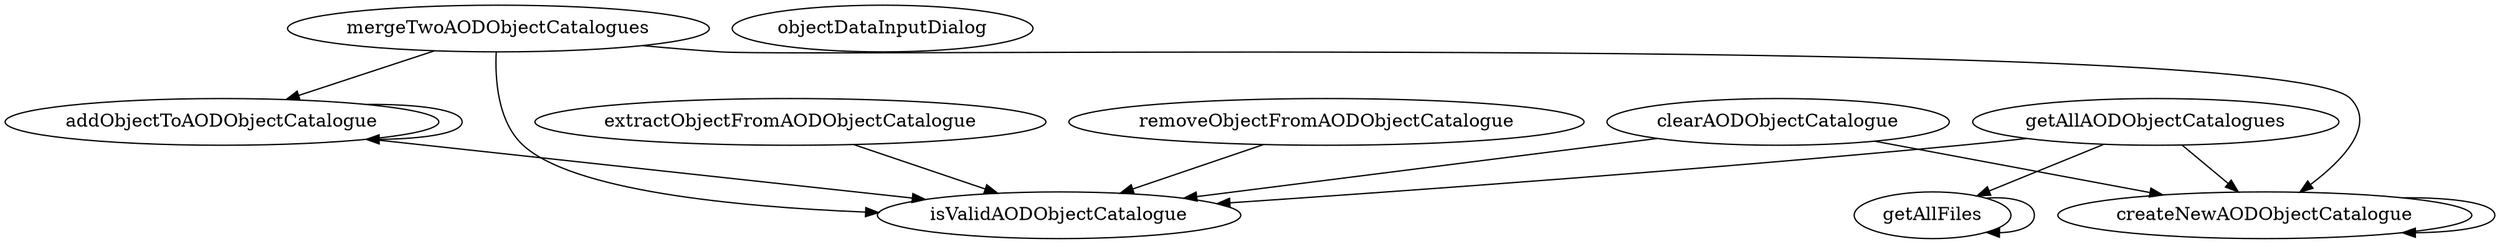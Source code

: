 /* Created by mdot for Matlab */
digraph m2html {
  addObjectToAODObjectCatalogue -> addObjectToAODObjectCatalogue;
  addObjectToAODObjectCatalogue -> isValidAODObjectCatalogue;
  clearAODObjectCatalogue -> createNewAODObjectCatalogue;
  clearAODObjectCatalogue -> isValidAODObjectCatalogue;
  createNewAODObjectCatalogue -> createNewAODObjectCatalogue;
  extractObjectFromAODObjectCatalogue -> isValidAODObjectCatalogue;
  getAllAODObjectCatalogues -> createNewAODObjectCatalogue;
  getAllAODObjectCatalogues -> getAllFiles;
  getAllAODObjectCatalogues -> isValidAODObjectCatalogue;
  getAllFiles -> getAllFiles;
  mergeTwoAODObjectCatalogues -> addObjectToAODObjectCatalogue;
  mergeTwoAODObjectCatalogues -> createNewAODObjectCatalogue;
  mergeTwoAODObjectCatalogues -> isValidAODObjectCatalogue;
  removeObjectFromAODObjectCatalogue -> isValidAODObjectCatalogue;

  addObjectToAODObjectCatalogue [URL="addObjectToAODObjectCatalogue.html"];
  clearAODObjectCatalogue [URL="clearAODObjectCatalogue.html"];
  createNewAODObjectCatalogue [URL="createNewAODObjectCatalogue.html"];
  extractObjectFromAODObjectCatalogue [URL="extractObjectFromAODObjectCatalogue.html"];
  getAllAODObjectCatalogues [URL="getAllAODObjectCatalogues.html"];
  getAllFiles [URL="getAllFiles.html"];
  isValidAODObjectCatalogue [URL="isValidAODObjectCatalogue.html"];
  mergeTwoAODObjectCatalogues [URL="mergeTwoAODObjectCatalogues.html"];
  objectDataInputDialog [URL="objectDataInputDialog.html"];
  removeObjectFromAODObjectCatalogue [URL="removeObjectFromAODObjectCatalogue.html"];
}